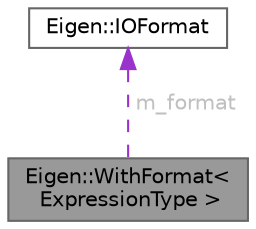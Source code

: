 digraph "Eigen::WithFormat&lt; ExpressionType &gt;"
{
 // LATEX_PDF_SIZE
  bgcolor="transparent";
  edge [fontname=Helvetica,fontsize=10,labelfontname=Helvetica,labelfontsize=10];
  node [fontname=Helvetica,fontsize=10,shape=box,height=0.2,width=0.4];
  Node1 [id="Node000001",label="Eigen::WithFormat\<\l ExpressionType \>",height=0.2,width=0.4,color="gray40", fillcolor="grey60", style="filled", fontcolor="black",tooltip="Pseudo expression providing matrix output with given format."];
  Node2 -> Node1 [id="edge2_Node000001_Node000002",dir="back",color="darkorchid3",style="dashed",tooltip=" ",label=<<TABLE CELLBORDER="0" BORDER="0"><TR><TD VALIGN="top" ALIGN="LEFT" CELLPADDING="1" CELLSPACING="0">m_format</TD></TR>
</TABLE>> ,fontcolor="grey" ];
  Node2 [id="Node000002",label="Eigen::IOFormat",height=0.2,width=0.4,color="gray40", fillcolor="white", style="filled",URL="$structEigen_1_1IOFormat.html",tooltip="Stores a set of parameters controlling the way matrices are printed."];
}
